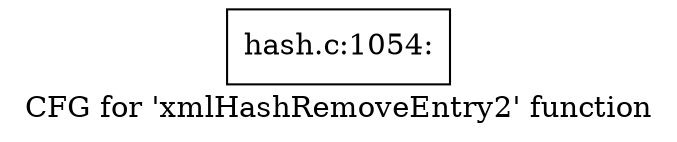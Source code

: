 digraph "CFG for 'xmlHashRemoveEntry2' function" {
	label="CFG for 'xmlHashRemoveEntry2' function";

	Node0x3d9bed0 [shape=record,label="{hash.c:1054:}"];
}
